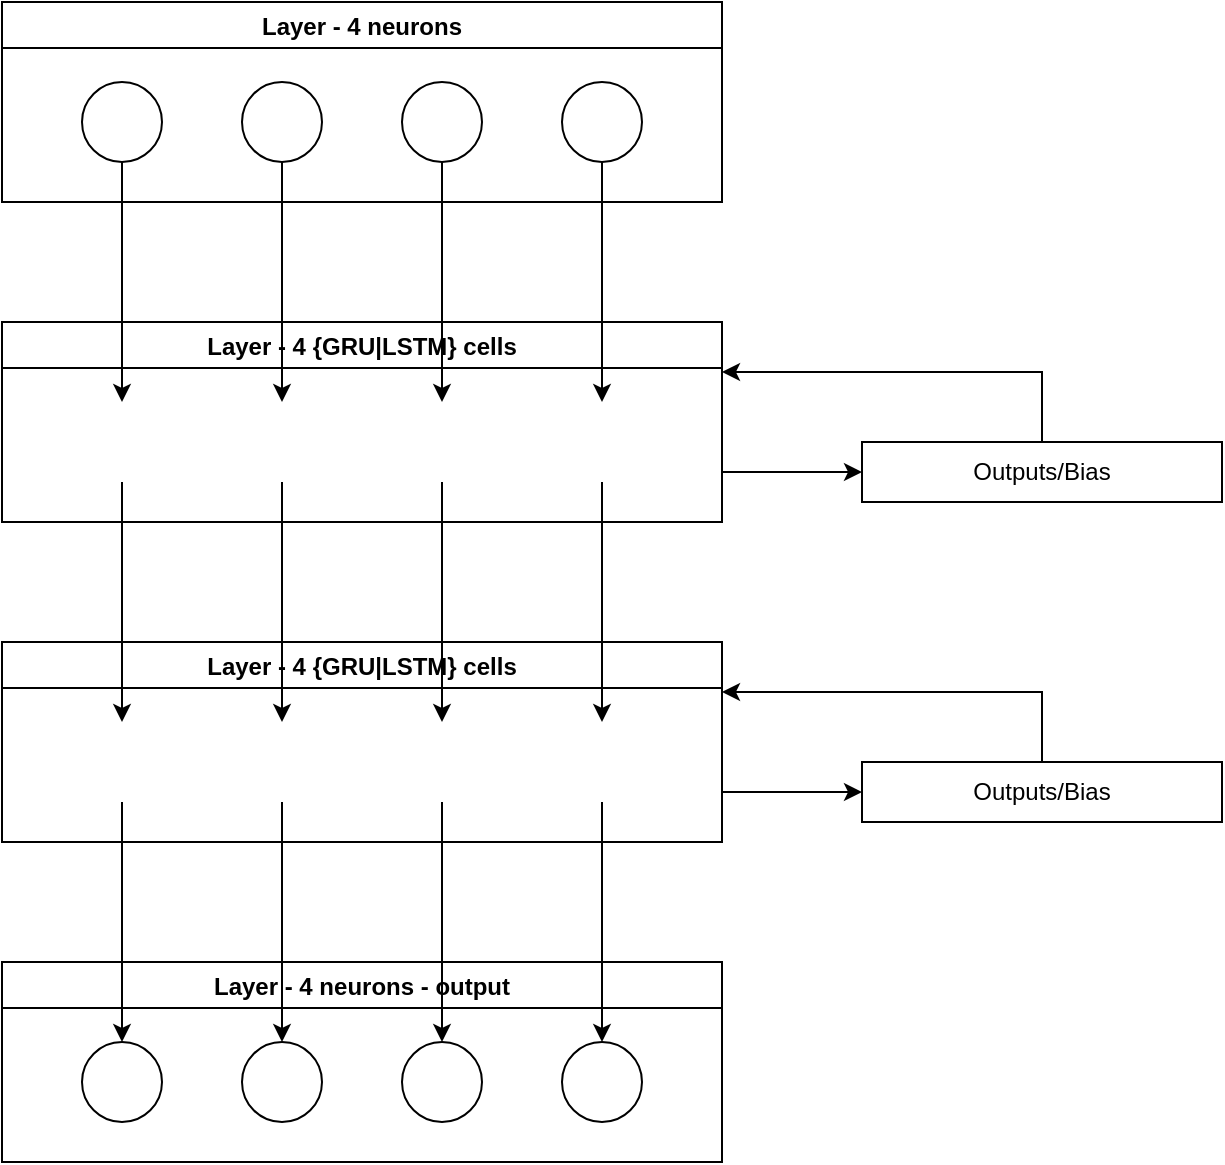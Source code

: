 <mxfile version="12.3.9" type="device" pages="1"><diagram id="y4UkQmD8oWycXpe-cfLj" name="Page-1"><mxGraphModel dx="1074" dy="731" grid="1" gridSize="10" guides="1" tooltips="1" connect="1" arrows="1" fold="1" page="1" pageScale="1" pageWidth="850" pageHeight="1100" math="0" shadow="0"><root><mxCell id="0"/><mxCell id="1" parent="0"/><mxCell id="vSeYanpjxAXa2umYSf6k-1" value="Layer - 4 neurons" style="swimlane;" vertex="1" parent="1"><mxGeometry x="40" y="40" width="360" height="100" as="geometry"/></mxCell><mxCell id="vSeYanpjxAXa2umYSf6k-2" value="" style="ellipse;whiteSpace=wrap;html=1;aspect=fixed;" vertex="1" parent="vSeYanpjxAXa2umYSf6k-1"><mxGeometry x="40" y="40" width="40" height="40" as="geometry"/></mxCell><mxCell id="vSeYanpjxAXa2umYSf6k-5" value="" style="ellipse;whiteSpace=wrap;html=1;aspect=fixed;" vertex="1" parent="vSeYanpjxAXa2umYSf6k-1"><mxGeometry x="280" y="40" width="40" height="40" as="geometry"/></mxCell><mxCell id="vSeYanpjxAXa2umYSf6k-4" value="" style="ellipse;whiteSpace=wrap;html=1;aspect=fixed;" vertex="1" parent="vSeYanpjxAXa2umYSf6k-1"><mxGeometry x="200" y="40" width="40" height="40" as="geometry"/></mxCell><mxCell id="vSeYanpjxAXa2umYSf6k-3" value="" style="ellipse;whiteSpace=wrap;html=1;aspect=fixed;" vertex="1" parent="vSeYanpjxAXa2umYSf6k-1"><mxGeometry x="120" y="40" width="40" height="40" as="geometry"/></mxCell><mxCell id="vSeYanpjxAXa2umYSf6k-26" style="edgeStyle=orthogonalEdgeStyle;rounded=0;orthogonalLoop=1;jettySize=auto;html=1;exitX=1;exitY=0.75;exitDx=0;exitDy=0;entryX=0;entryY=0.5;entryDx=0;entryDy=0;" edge="1" parent="1" target="vSeYanpjxAXa2umYSf6k-23"><mxGeometry relative="1" as="geometry"><mxPoint x="400" y="275" as="sourcePoint"/></mxGeometry></mxCell><mxCell id="vSeYanpjxAXa2umYSf6k-15" value="Layer - 4 neurons - output" style="swimlane;" vertex="1" parent="1"><mxGeometry x="40" y="520" width="360" height="100" as="geometry"/></mxCell><mxCell id="vSeYanpjxAXa2umYSf6k-16" value="" style="ellipse;whiteSpace=wrap;html=1;aspect=fixed;" vertex="1" parent="vSeYanpjxAXa2umYSf6k-15"><mxGeometry x="40" y="40" width="40" height="40" as="geometry"/></mxCell><mxCell id="vSeYanpjxAXa2umYSf6k-17" value="" style="ellipse;whiteSpace=wrap;html=1;aspect=fixed;" vertex="1" parent="vSeYanpjxAXa2umYSf6k-15"><mxGeometry x="280" y="40" width="40" height="40" as="geometry"/></mxCell><mxCell id="vSeYanpjxAXa2umYSf6k-18" value="" style="ellipse;whiteSpace=wrap;html=1;aspect=fixed;" vertex="1" parent="vSeYanpjxAXa2umYSf6k-15"><mxGeometry x="200" y="40" width="40" height="40" as="geometry"/></mxCell><mxCell id="vSeYanpjxAXa2umYSf6k-19" value="" style="ellipse;whiteSpace=wrap;html=1;aspect=fixed;" vertex="1" parent="vSeYanpjxAXa2umYSf6k-15"><mxGeometry x="120" y="40" width="40" height="40" as="geometry"/></mxCell><mxCell id="vSeYanpjxAXa2umYSf6k-42" style="edgeStyle=orthogonalEdgeStyle;rounded=0;orthogonalLoop=1;jettySize=auto;html=1;exitX=1;exitY=0.75;exitDx=0;exitDy=0;" edge="1" parent="1" source="vSeYanpjxAXa2umYSf6k-20" target="vSeYanpjxAXa2umYSf6k-39"><mxGeometry relative="1" as="geometry"/></mxCell><mxCell id="vSeYanpjxAXa2umYSf6k-20" value="Layer - 4 {GRU|LSTM} cells" style="swimlane;" vertex="1" parent="1"><mxGeometry x="40" y="360" width="360" height="100" as="geometry"/></mxCell><mxCell id="vSeYanpjxAXa2umYSf6k-11" value="" style="shape=image;html=1;verticalAlign=top;verticalLabelPosition=bottom;labelBackgroundColor=#ffffff;imageAspect=0;aspect=fixed;image=https://cdn0.iconfinder.com/data/icons/simple-lines-filled/32/46_Twister_Arrow_Swirl_Tornado_Clockwise-128.png;rotation=-180;" vertex="1" parent="vSeYanpjxAXa2umYSf6k-20"><mxGeometry x="40" y="40" width="40" height="40" as="geometry"/></mxCell><mxCell id="vSeYanpjxAXa2umYSf6k-12" value="" style="shape=image;html=1;verticalAlign=top;verticalLabelPosition=bottom;labelBackgroundColor=#ffffff;imageAspect=0;aspect=fixed;image=https://cdn0.iconfinder.com/data/icons/simple-lines-filled/32/46_Twister_Arrow_Swirl_Tornado_Clockwise-128.png;rotation=-180;" vertex="1" parent="vSeYanpjxAXa2umYSf6k-20"><mxGeometry x="120" y="40" width="40" height="40" as="geometry"/></mxCell><mxCell id="vSeYanpjxAXa2umYSf6k-13" value="" style="shape=image;html=1;verticalAlign=top;verticalLabelPosition=bottom;labelBackgroundColor=#ffffff;imageAspect=0;aspect=fixed;image=https://cdn0.iconfinder.com/data/icons/simple-lines-filled/32/46_Twister_Arrow_Swirl_Tornado_Clockwise-128.png;rotation=-180;" vertex="1" parent="vSeYanpjxAXa2umYSf6k-20"><mxGeometry x="200" y="40" width="40" height="40" as="geometry"/></mxCell><mxCell id="vSeYanpjxAXa2umYSf6k-14" value="" style="shape=image;html=1;verticalAlign=top;verticalLabelPosition=bottom;labelBackgroundColor=#ffffff;imageAspect=0;aspect=fixed;image=https://cdn0.iconfinder.com/data/icons/simple-lines-filled/32/46_Twister_Arrow_Swirl_Tornado_Clockwise-128.png;rotation=-180;" vertex="1" parent="vSeYanpjxAXa2umYSf6k-20"><mxGeometry x="280" y="40" width="40" height="40" as="geometry"/></mxCell><mxCell id="vSeYanpjxAXa2umYSf6k-25" style="edgeStyle=orthogonalEdgeStyle;rounded=0;orthogonalLoop=1;jettySize=auto;html=1;exitX=0.5;exitY=0;exitDx=0;exitDy=0;entryX=1;entryY=0.25;entryDx=0;entryDy=0;" edge="1" parent="1" source="vSeYanpjxAXa2umYSf6k-23"><mxGeometry relative="1" as="geometry"><mxPoint x="400" y="225" as="targetPoint"/></mxGeometry></mxCell><mxCell id="vSeYanpjxAXa2umYSf6k-43" style="edgeStyle=orthogonalEdgeStyle;rounded=0;orthogonalLoop=1;jettySize=auto;html=1;exitX=0.5;exitY=0;exitDx=0;exitDy=0;entryX=1;entryY=0.25;entryDx=0;entryDy=0;" edge="1" parent="1" source="vSeYanpjxAXa2umYSf6k-39" target="vSeYanpjxAXa2umYSf6k-20"><mxGeometry relative="1" as="geometry"/></mxCell><mxCell id="vSeYanpjxAXa2umYSf6k-39" value="Outputs/Bias" style="rounded=0;whiteSpace=wrap;html=1;" vertex="1" parent="1"><mxGeometry x="470" y="420" width="180" height="30" as="geometry"/></mxCell><mxCell id="vSeYanpjxAXa2umYSf6k-50" style="edgeStyle=orthogonalEdgeStyle;rounded=0;orthogonalLoop=1;jettySize=auto;html=1;exitX=1;exitY=0.75;exitDx=0;exitDy=0;" edge="1" parent="1" source="vSeYanpjxAXa2umYSf6k-44" target="vSeYanpjxAXa2umYSf6k-49"><mxGeometry relative="1" as="geometry"/></mxCell><mxCell id="vSeYanpjxAXa2umYSf6k-44" value="Layer - 4 {GRU|LSTM} cells" style="swimlane;" vertex="1" parent="1"><mxGeometry x="40" y="200" width="360" height="100" as="geometry"/></mxCell><mxCell id="vSeYanpjxAXa2umYSf6k-45" value="" style="shape=image;html=1;verticalAlign=top;verticalLabelPosition=bottom;labelBackgroundColor=#ffffff;imageAspect=0;aspect=fixed;image=https://cdn0.iconfinder.com/data/icons/simple-lines-filled/32/46_Twister_Arrow_Swirl_Tornado_Clockwise-128.png;rotation=-180;" vertex="1" parent="vSeYanpjxAXa2umYSf6k-44"><mxGeometry x="40" y="40" width="40" height="40" as="geometry"/></mxCell><mxCell id="vSeYanpjxAXa2umYSf6k-46" value="" style="shape=image;html=1;verticalAlign=top;verticalLabelPosition=bottom;labelBackgroundColor=#ffffff;imageAspect=0;aspect=fixed;image=https://cdn0.iconfinder.com/data/icons/simple-lines-filled/32/46_Twister_Arrow_Swirl_Tornado_Clockwise-128.png;rotation=-180;" vertex="1" parent="vSeYanpjxAXa2umYSf6k-44"><mxGeometry x="120" y="40" width="40" height="40" as="geometry"/></mxCell><mxCell id="vSeYanpjxAXa2umYSf6k-47" value="" style="shape=image;html=1;verticalAlign=top;verticalLabelPosition=bottom;labelBackgroundColor=#ffffff;imageAspect=0;aspect=fixed;image=https://cdn0.iconfinder.com/data/icons/simple-lines-filled/32/46_Twister_Arrow_Swirl_Tornado_Clockwise-128.png;rotation=-180;" vertex="1" parent="vSeYanpjxAXa2umYSf6k-44"><mxGeometry x="200" y="40" width="40" height="40" as="geometry"/></mxCell><mxCell id="vSeYanpjxAXa2umYSf6k-48" value="" style="shape=image;html=1;verticalAlign=top;verticalLabelPosition=bottom;labelBackgroundColor=#ffffff;imageAspect=0;aspect=fixed;image=https://cdn0.iconfinder.com/data/icons/simple-lines-filled/32/46_Twister_Arrow_Swirl_Tornado_Clockwise-128.png;rotation=-180;" vertex="1" parent="vSeYanpjxAXa2umYSf6k-44"><mxGeometry x="280" y="40" width="40" height="40" as="geometry"/></mxCell><mxCell id="vSeYanpjxAXa2umYSf6k-51" style="edgeStyle=orthogonalEdgeStyle;rounded=0;orthogonalLoop=1;jettySize=auto;html=1;exitX=0.5;exitY=0;exitDx=0;exitDy=0;entryX=1;entryY=0.25;entryDx=0;entryDy=0;" edge="1" parent="1" source="vSeYanpjxAXa2umYSf6k-49" target="vSeYanpjxAXa2umYSf6k-44"><mxGeometry relative="1" as="geometry"/></mxCell><mxCell id="vSeYanpjxAXa2umYSf6k-49" value="Outputs/Bias" style="rounded=0;whiteSpace=wrap;html=1;" vertex="1" parent="1"><mxGeometry x="470" y="260" width="180" height="30" as="geometry"/></mxCell><mxCell id="vSeYanpjxAXa2umYSf6k-52" style="edgeStyle=orthogonalEdgeStyle;rounded=0;orthogonalLoop=1;jettySize=auto;html=1;exitX=0.5;exitY=1;exitDx=0;exitDy=0;entryX=0.5;entryY=1;entryDx=0;entryDy=0;" edge="1" parent="1" source="vSeYanpjxAXa2umYSf6k-2" target="vSeYanpjxAXa2umYSf6k-45"><mxGeometry relative="1" as="geometry"/></mxCell><mxCell id="vSeYanpjxAXa2umYSf6k-53" style="edgeStyle=orthogonalEdgeStyle;rounded=0;orthogonalLoop=1;jettySize=auto;html=1;exitX=0.5;exitY=1;exitDx=0;exitDy=0;entryX=0.5;entryY=1;entryDx=0;entryDy=0;" edge="1" parent="1" source="vSeYanpjxAXa2umYSf6k-3" target="vSeYanpjxAXa2umYSf6k-46"><mxGeometry relative="1" as="geometry"/></mxCell><mxCell id="vSeYanpjxAXa2umYSf6k-54" style="edgeStyle=orthogonalEdgeStyle;rounded=0;orthogonalLoop=1;jettySize=auto;html=1;exitX=0.5;exitY=1;exitDx=0;exitDy=0;entryX=0.5;entryY=1;entryDx=0;entryDy=0;" edge="1" parent="1" source="vSeYanpjxAXa2umYSf6k-4" target="vSeYanpjxAXa2umYSf6k-47"><mxGeometry relative="1" as="geometry"/></mxCell><mxCell id="vSeYanpjxAXa2umYSf6k-55" style="edgeStyle=orthogonalEdgeStyle;rounded=0;orthogonalLoop=1;jettySize=auto;html=1;exitX=0.5;exitY=1;exitDx=0;exitDy=0;entryX=0.5;entryY=1;entryDx=0;entryDy=0;" edge="1" parent="1" source="vSeYanpjxAXa2umYSf6k-5" target="vSeYanpjxAXa2umYSf6k-48"><mxGeometry relative="1" as="geometry"/></mxCell><mxCell id="vSeYanpjxAXa2umYSf6k-56" style="edgeStyle=orthogonalEdgeStyle;rounded=0;orthogonalLoop=1;jettySize=auto;html=1;exitX=0.5;exitY=0;exitDx=0;exitDy=0;entryX=0.5;entryY=1;entryDx=0;entryDy=0;" edge="1" parent="1" source="vSeYanpjxAXa2umYSf6k-45" target="vSeYanpjxAXa2umYSf6k-11"><mxGeometry relative="1" as="geometry"/></mxCell><mxCell id="vSeYanpjxAXa2umYSf6k-57" style="edgeStyle=orthogonalEdgeStyle;rounded=0;orthogonalLoop=1;jettySize=auto;html=1;exitX=0.5;exitY=0;exitDx=0;exitDy=0;entryX=0.5;entryY=1;entryDx=0;entryDy=0;" edge="1" parent="1" source="vSeYanpjxAXa2umYSf6k-46" target="vSeYanpjxAXa2umYSf6k-12"><mxGeometry relative="1" as="geometry"/></mxCell><mxCell id="vSeYanpjxAXa2umYSf6k-58" style="edgeStyle=orthogonalEdgeStyle;rounded=0;orthogonalLoop=1;jettySize=auto;html=1;exitX=0.5;exitY=0;exitDx=0;exitDy=0;entryX=0.5;entryY=1;entryDx=0;entryDy=0;" edge="1" parent="1" source="vSeYanpjxAXa2umYSf6k-47" target="vSeYanpjxAXa2umYSf6k-13"><mxGeometry relative="1" as="geometry"/></mxCell><mxCell id="vSeYanpjxAXa2umYSf6k-59" style="edgeStyle=orthogonalEdgeStyle;rounded=0;orthogonalLoop=1;jettySize=auto;html=1;exitX=0.5;exitY=0;exitDx=0;exitDy=0;entryX=0.5;entryY=1;entryDx=0;entryDy=0;" edge="1" parent="1" source="vSeYanpjxAXa2umYSf6k-48" target="vSeYanpjxAXa2umYSf6k-14"><mxGeometry relative="1" as="geometry"/></mxCell><mxCell id="vSeYanpjxAXa2umYSf6k-60" style="edgeStyle=orthogonalEdgeStyle;rounded=0;orthogonalLoop=1;jettySize=auto;html=1;exitX=0.5;exitY=0;exitDx=0;exitDy=0;entryX=0.5;entryY=0;entryDx=0;entryDy=0;" edge="1" parent="1" source="vSeYanpjxAXa2umYSf6k-11" target="vSeYanpjxAXa2umYSf6k-16"><mxGeometry relative="1" as="geometry"/></mxCell><mxCell id="vSeYanpjxAXa2umYSf6k-61" style="edgeStyle=orthogonalEdgeStyle;rounded=0;orthogonalLoop=1;jettySize=auto;html=1;exitX=0.5;exitY=0;exitDx=0;exitDy=0;entryX=0.5;entryY=0;entryDx=0;entryDy=0;" edge="1" parent="1" source="vSeYanpjxAXa2umYSf6k-12" target="vSeYanpjxAXa2umYSf6k-19"><mxGeometry relative="1" as="geometry"/></mxCell><mxCell id="vSeYanpjxAXa2umYSf6k-62" style="edgeStyle=orthogonalEdgeStyle;rounded=0;orthogonalLoop=1;jettySize=auto;html=1;exitX=0.5;exitY=0;exitDx=0;exitDy=0;entryX=0.5;entryY=0;entryDx=0;entryDy=0;" edge="1" parent="1" source="vSeYanpjxAXa2umYSf6k-13" target="vSeYanpjxAXa2umYSf6k-18"><mxGeometry relative="1" as="geometry"/></mxCell><mxCell id="vSeYanpjxAXa2umYSf6k-63" style="edgeStyle=orthogonalEdgeStyle;rounded=0;orthogonalLoop=1;jettySize=auto;html=1;exitX=0.5;exitY=0;exitDx=0;exitDy=0;entryX=0.5;entryY=0;entryDx=0;entryDy=0;" edge="1" parent="1" source="vSeYanpjxAXa2umYSf6k-14" target="vSeYanpjxAXa2umYSf6k-17"><mxGeometry relative="1" as="geometry"/></mxCell></root></mxGraphModel></diagram></mxfile>